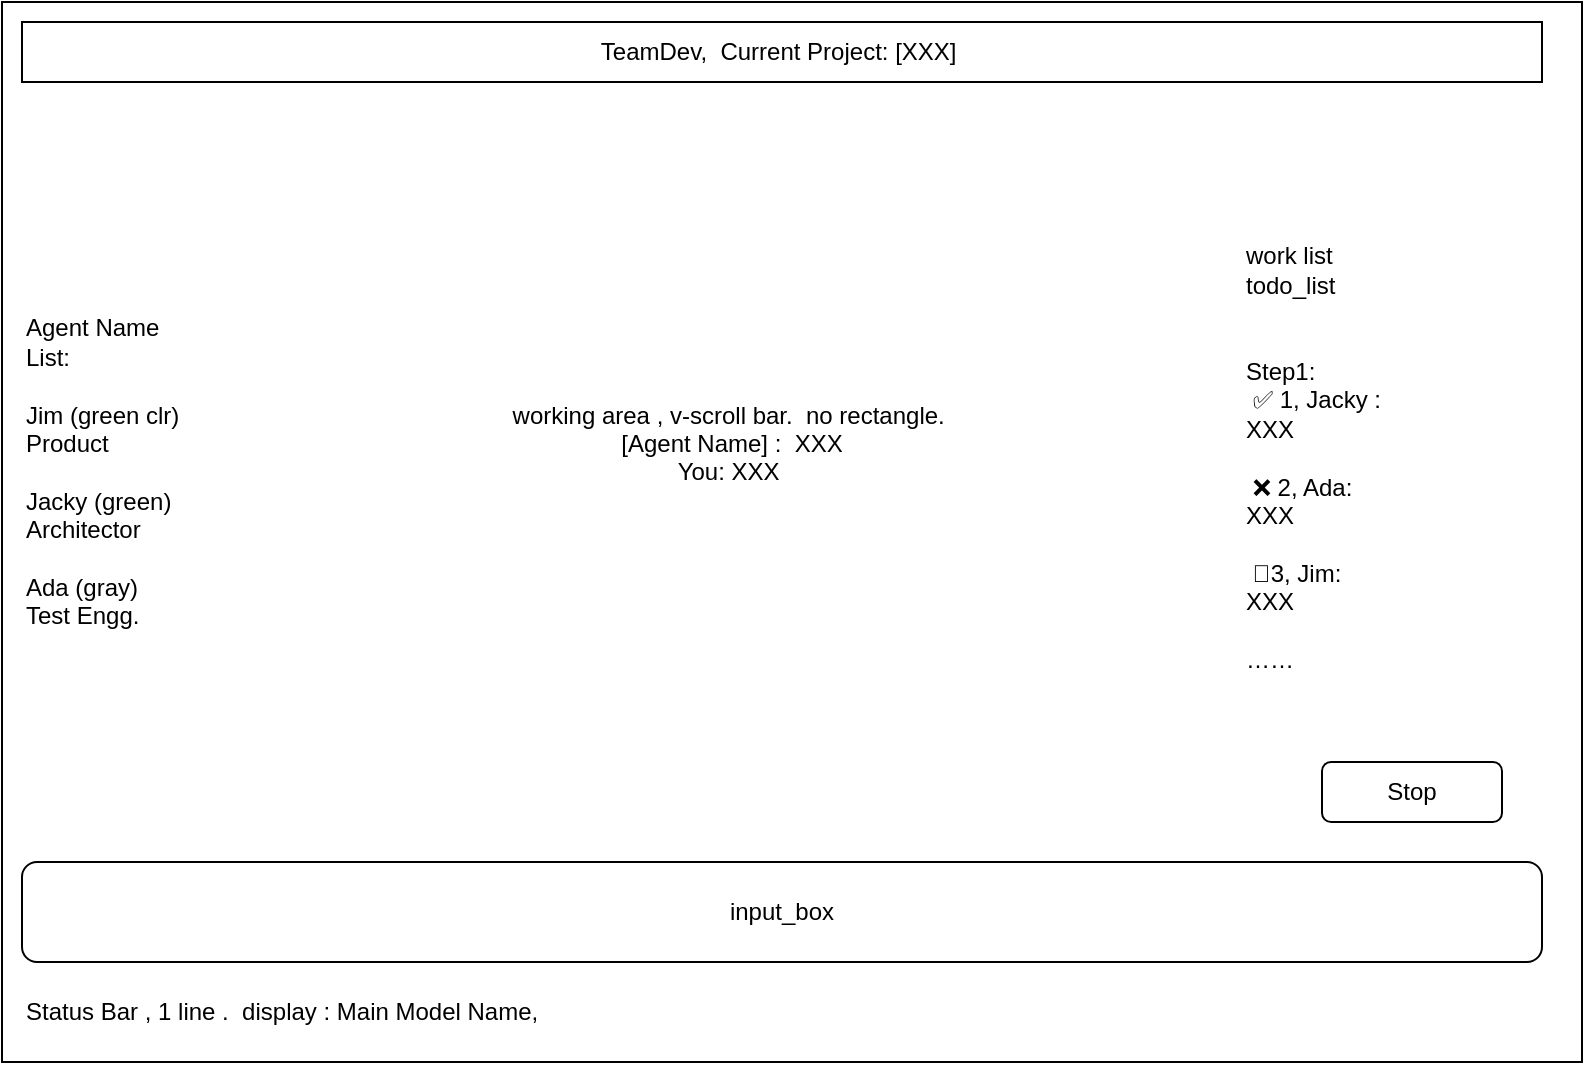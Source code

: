 <mxfile version="28.1.2">
  <diagram name="第 1 页" id="apNopO5CeDN5sP_mTOc3">
    <mxGraphModel dx="998" dy="612" grid="1" gridSize="10" guides="1" tooltips="1" connect="1" arrows="1" fold="1" page="1" pageScale="1" pageWidth="827" pageHeight="1169" math="0" shadow="0">
      <root>
        <mxCell id="0" />
        <mxCell id="1" parent="0" />
        <mxCell id="IS9nQfpcoy3rgKgGSZ5m-2" value="" style="rounded=0;whiteSpace=wrap;html=1;" vertex="1" parent="1">
          <mxGeometry x="20" y="40" width="790" height="530" as="geometry" />
        </mxCell>
        <mxCell id="IS9nQfpcoy3rgKgGSZ5m-3" value="input_box" style="rounded=1;whiteSpace=wrap;html=1;" vertex="1" parent="1">
          <mxGeometry x="30" y="470" width="760" height="50" as="geometry" />
        </mxCell>
        <mxCell id="IS9nQfpcoy3rgKgGSZ5m-4" value="Text" style="text;html=1;align=center;verticalAlign=middle;whiteSpace=wrap;rounded=0;" vertex="1" parent="1">
          <mxGeometry x="380" y="330" width="60" height="30" as="geometry" />
        </mxCell>
        <mxCell id="IS9nQfpcoy3rgKgGSZ5m-5" value="&lt;span&gt;Status Bar , 1 line .&amp;nbsp; display : Main Model Name,&amp;nbsp;&lt;/span&gt;" style="text;html=1;align=left;verticalAlign=middle;whiteSpace=wrap;rounded=0;" vertex="1" parent="1">
          <mxGeometry x="30" y="530" width="760" height="30" as="geometry" />
        </mxCell>
        <mxCell id="IS9nQfpcoy3rgKgGSZ5m-6" value="working area , v-scroll bar.&amp;nbsp; no rectangle.&amp;nbsp;&lt;br&gt;[Agent Name] :&amp;nbsp; XXX&lt;br&gt;You: XXX&amp;nbsp;&lt;br&gt;&lt;br&gt;&lt;div style=&quot;text-align: left;&quot;&gt;&lt;br&gt;&lt;/div&gt;" style="rounded=0;whiteSpace=wrap;html=1;strokeColor=none;" vertex="1" parent="1">
          <mxGeometry x="110" y="90" width="550" height="370" as="geometry" />
        </mxCell>
        <mxCell id="IS9nQfpcoy3rgKgGSZ5m-7" value="TeamDev,&amp;nbsp; Current Project: [XXX]&amp;nbsp;" style="rounded=0;whiteSpace=wrap;html=1;" vertex="1" parent="1">
          <mxGeometry x="30" y="50" width="760" height="30" as="geometry" />
        </mxCell>
        <mxCell id="IS9nQfpcoy3rgKgGSZ5m-8" value="Agent Name List:&lt;br&gt;&lt;br&gt;Jim (green clr)&lt;br&gt;Product&lt;br&gt;&amp;nbsp;&lt;br&gt;Jacky (green)&lt;br&gt;Architector&amp;nbsp;&lt;div&gt;&lt;br&gt;Ada (gray)&lt;br&gt;Test Engg.&lt;/div&gt;" style="rounded=0;whiteSpace=wrap;html=1;align=left;strokeColor=none;" vertex="1" parent="1">
          <mxGeometry x="30" y="90" width="80" height="370" as="geometry" />
        </mxCell>
        <mxCell id="IS9nQfpcoy3rgKgGSZ5m-9" value="work list&lt;br&gt;todo_list&lt;div&gt;&lt;br&gt;&lt;/div&gt;&lt;div&gt;&lt;br&gt;&lt;/div&gt;&lt;div&gt;&lt;div style=&quot;&quot;&gt;&lt;span style=&quot;background-color: transparent; color: light-dark(rgb(0, 0, 0), rgb(255, 255, 255));&quot;&gt;Step1:&lt;/span&gt;&lt;/div&gt;&amp;nbsp;✅ 1, Jacky : &lt;br&gt;XXX&lt;br&gt;&lt;br&gt;&amp;nbsp;❌ 2, Ada: &lt;br&gt;XXX&lt;br&gt;&lt;br&gt;&amp;nbsp;🏃3, Jim: &lt;br&gt;XXX&lt;br&gt;&lt;br&gt;……&lt;br&gt;&lt;br&gt;&lt;/div&gt;" style="rounded=0;whiteSpace=wrap;html=1;align=left;strokeColor=none;" vertex="1" parent="1">
          <mxGeometry x="640" y="90" width="150" height="370" as="geometry" />
        </mxCell>
        <mxCell id="IS9nQfpcoy3rgKgGSZ5m-10" value="Stop" style="rounded=1;whiteSpace=wrap;html=1;" vertex="1" parent="1">
          <mxGeometry x="680" y="420" width="90" height="30" as="geometry" />
        </mxCell>
      </root>
    </mxGraphModel>
  </diagram>
</mxfile>
